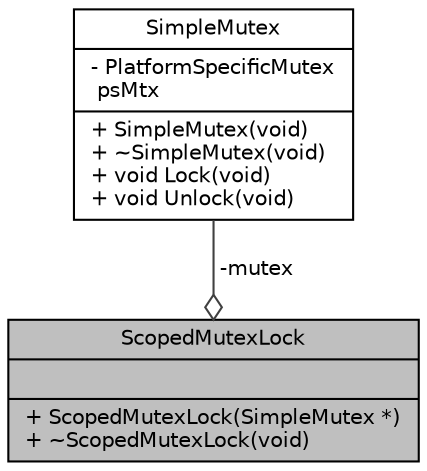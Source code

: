 digraph "ScopedMutexLock"
{
 // LATEX_PDF_SIZE
  edge [fontname="Helvetica",fontsize="10",labelfontname="Helvetica",labelfontsize="10"];
  node [fontname="Helvetica",fontsize="10",shape=record];
  Node1 [label="{ScopedMutexLock\n||+  ScopedMutexLock(SimpleMutex *)\l+  ~ScopedMutexLock(void)\l}",height=0.2,width=0.4,color="black", fillcolor="grey75", style="filled", fontcolor="black",tooltip=" "];
  Node2 -> Node1 [color="grey25",fontsize="10",style="solid",label=" -mutex" ,arrowhead="odiamond",fontname="Helvetica"];
  Node2 [label="{SimpleMutex\n|- PlatformSpecificMutex\l psMtx\l|+  SimpleMutex(void)\l+  ~SimpleMutex(void)\l+ void Lock(void)\l+ void Unlock(void)\l}",height=0.2,width=0.4,color="black", fillcolor="white", style="filled",URL="$classSimpleMutex.html",tooltip=" "];
}
